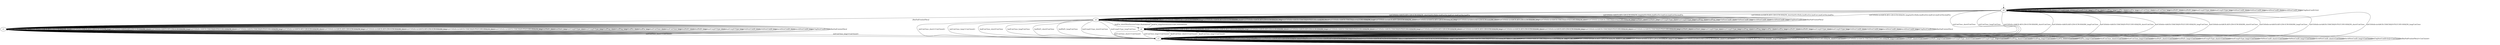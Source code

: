digraph "../results/mvfstModels/mvfst-B-B-0/learnedModel" {
s0 [label=s0];
s1 [label=s1];
s2 [label=s2];
s3 [label=s3];
s4 [label=s4];
s0 -> s0  [label="initPing_short/ "];
s0 -> s0  [label="initPing_long/ "];
s0 -> s3  [label="initConClose_short/ConClose "];
s0 -> s3  [label="initConClose_long/ConClose "];
s0 -> s2  [label="initCltHello-vldACK:AES-128-GCM-SHA256_short/initSvrHello,hndEncExt,hndCert,hndCertVer,hndFin "];
s0 -> s2  [label="initCltHello-vldACK:AES-128-GCM-SHA256_long/initSvrHello,hndEncExt,hndCert,hndCertVer,hndFin "];
s0 -> s3  [label="initCltHello-vldACK:AES-256-GCM-SHA384_short/ConClose "];
s0 -> s3  [label="initCltHello-vldACK:AES-256-GCM-SHA384_long/ConClose "];
s0 -> s3  [label="initCltHello-vldACK:CHACHA20-POLY1305-SHA256_short/ConClose "];
s0 -> s3  [label="initCltHello-vldACK:CHACHA20-POLY1305-SHA256_long/ConClose "];
s0 -> s2  [label="initCltHello-invldACK:AES-128-GCM-SHA256_short/initSvrHello,hndEncExt,hndCert,hndCertVer,hndFin "];
s0 -> s2  [label="initCltHello-invldACK:AES-128-GCM-SHA256_long/initSvrHello,hndEncExt,hndCert,hndCertVer,hndFin "];
s0 -> s3  [label="initCltHello-invldACK:AES-256-GCM-SHA384_short/ConClose "];
s0 -> s3  [label="initCltHello-invldACK:AES-256-GCM-SHA384_long/ConClose "];
s0 -> s3  [label="initCltHello-invldACK:CHACHA20-POLY1305-SHA256_short/ConClose "];
s0 -> s3  [label="initCltHello-invldACK:CHACHA20-POLY1305-SHA256_long/ConClose "];
s0 -> s0  [label="initNoFr_short/ "];
s0 -> s0  [label="initNoFr_long/ "];
s0 -> s0  [label="initUnxpFrType_short/ "];
s0 -> s0  [label="initUnxpFrType_long/ "];
s0 -> s0  [label="hndPing_short/ "];
s0 -> s0  [label="hndPing_long/ "];
s0 -> s0  [label="hndFin_short/ "];
s0 -> s0  [label="hndFin_long/ "];
s0 -> s0  [label="hndConClose_short/ "];
s0 -> s0  [label="hndConClose_long/ "];
s0 -> s0  [label="hndNoFr_short/ "];
s0 -> s0  [label="hndNoFr_long/ "];
s0 -> s0  [label="hndUnxpFrType_short/ "];
s0 -> s0  [label="hndUnxpFrType_long/ "];
s0 -> s0  [label="VldNewConID_short/ "];
s0 -> s0  [label="VldNewConID_long/ "];
s0 -> s0  [label="InvldNewConID_short/ "];
s0 -> s0  [label="InvldNewConID_long/ "];
s0 -> s0  [label="[ChgDestConID-Ori]/ "];
s0 -> s1  [label="[RmPadFrmInitPkts]/ "];
s1 -> s1  [label="initPing_short/ "];
s1 -> s1  [label="initPing_long/ "];
s1 -> s3  [label="initConClose_short/<ConClosed> "];
s1 -> s3  [label="initConClose_long/<ConClosed> "];
s1 -> s1  [label="initCltHello-vldACK:AES-128-GCM-SHA256_short/ "];
s1 -> s1  [label="initCltHello-vldACK:AES-128-GCM-SHA256_long/ "];
s1 -> s1  [label="initCltHello-vldACK:AES-256-GCM-SHA384_short/ "];
s1 -> s1  [label="initCltHello-vldACK:AES-256-GCM-SHA384_long/ "];
s1 -> s1  [label="initCltHello-vldACK:CHACHA20-POLY1305-SHA256_short/ "];
s1 -> s1  [label="initCltHello-vldACK:CHACHA20-POLY1305-SHA256_long/ "];
s1 -> s1  [label="initCltHello-invldACK:AES-128-GCM-SHA256_short/ "];
s1 -> s1  [label="initCltHello-invldACK:AES-128-GCM-SHA256_long/ "];
s1 -> s1  [label="initCltHello-invldACK:AES-256-GCM-SHA384_short/ "];
s1 -> s1  [label="initCltHello-invldACK:AES-256-GCM-SHA384_long/ "];
s1 -> s1  [label="initCltHello-invldACK:CHACHA20-POLY1305-SHA256_short/ "];
s1 -> s1  [label="initCltHello-invldACK:CHACHA20-POLY1305-SHA256_long/ "];
s1 -> s1  [label="initNoFr_short/ "];
s1 -> s1  [label="initNoFr_long/ "];
s1 -> s1  [label="initUnxpFrType_short/ "];
s1 -> s1  [label="initUnxpFrType_long/ "];
s1 -> s1  [label="hndPing_short/ "];
s1 -> s1  [label="hndPing_long/ "];
s1 -> s1  [label="hndFin_short/ "];
s1 -> s1  [label="hndFin_long/ "];
s1 -> s1  [label="hndConClose_short/ "];
s1 -> s1  [label="hndConClose_long/ "];
s1 -> s1  [label="hndNoFr_short/ "];
s1 -> s1  [label="hndNoFr_long/ "];
s1 -> s1  [label="hndUnxpFrType_short/ "];
s1 -> s1  [label="hndUnxpFrType_long/ "];
s1 -> s1  [label="VldNewConID_short/ "];
s1 -> s1  [label="VldNewConID_long/ "];
s1 -> s1  [label="InvldNewConID_short/ "];
s1 -> s1  [label="InvldNewConID_long/ "];
s1 -> s1  [label="[ChgDestConID-Ori]/ "];
s1 -> s1  [label="[RmPadFrmInitPkts]/ "];
s2 -> s2  [label="initPing_short/ "];
s2 -> s2  [label="initPing_long/ "];
s2 -> s3  [label="initConClose_short/<ConClosed> "];
s2 -> s3  [label="initConClose_long/<ConClosed> "];
s2 -> s2  [label="initCltHello-vldACK:AES-128-GCM-SHA256_short/ "];
s2 -> s2  [label="initCltHello-vldACK:AES-128-GCM-SHA256_long/ "];
s2 -> s2  [label="initCltHello-vldACK:AES-256-GCM-SHA384_short/ "];
s2 -> s2  [label="initCltHello-vldACK:AES-256-GCM-SHA384_long/ "];
s2 -> s2  [label="initCltHello-vldACK:CHACHA20-POLY1305-SHA256_short/ "];
s2 -> s2  [label="initCltHello-vldACK:CHACHA20-POLY1305-SHA256_long/ "];
s2 -> s2  [label="initCltHello-invldACK:AES-128-GCM-SHA256_short/ "];
s2 -> s2  [label="initCltHello-invldACK:AES-128-GCM-SHA256_long/ "];
s2 -> s2  [label="initCltHello-invldACK:AES-256-GCM-SHA384_short/ "];
s2 -> s2  [label="initCltHello-invldACK:AES-256-GCM-SHA384_long/ "];
s2 -> s2  [label="initCltHello-invldACK:CHACHA20-POLY1305-SHA256_short/ "];
s2 -> s2  [label="initCltHello-invldACK:CHACHA20-POLY1305-SHA256_long/ "];
s2 -> s2  [label="initNoFr_short/ "];
s2 -> s2  [label="initNoFr_long/ "];
s2 -> s2  [label="initUnxpFrType_short/ "];
s2 -> s2  [label="initUnxpFrType_long/ "];
s2 -> s2  [label="hndPing_short/ "];
s2 -> s2  [label="hndPing_long/ "];
s2 -> s4  [label="hndFin_short/NewSessionTicket,HndshkDone "];
s2 -> s4  [label="hndFin_long/NewSessionTicket,HndshkDone "];
s2 -> s3  [label="hndConClose_short/ConClose "];
s2 -> s3  [label="hndConClose_long/ConClose "];
s2 -> s3  [label="hndNoFr_short/ConClose "];
s2 -> s3  [label="hndNoFr_long/ConClose "];
s2 -> s3  [label="hndUnxpFrType_short/ConClose "];
s2 -> s3  [label="hndUnxpFrType_long/ConClose "];
s2 -> s2  [label="VldNewConID_short/ "];
s2 -> s2  [label="VldNewConID_long/ "];
s2 -> s2  [label="InvldNewConID_short/ "];
s2 -> s2  [label="InvldNewConID_long/ "];
s2 -> s2  [label="[ChgDestConID-Ori]/ "];
s2 -> s2  [label="[RmPadFrmInitPkts]/ "];
s3 -> s3  [label="initPing_short/<ConClosed> "];
s3 -> s3  [label="initPing_long/<ConClosed> "];
s3 -> s3  [label="initConClose_short/<ConClosed> "];
s3 -> s3  [label="initConClose_long/<ConClosed> "];
s3 -> s3  [label="initCltHello-vldACK:AES-128-GCM-SHA256_short/<ConClosed> "];
s3 -> s3  [label="initCltHello-vldACK:AES-128-GCM-SHA256_long/<ConClosed> "];
s3 -> s3  [label="initCltHello-vldACK:AES-256-GCM-SHA384_short/<ConClosed> "];
s3 -> s3  [label="initCltHello-vldACK:AES-256-GCM-SHA384_long/<ConClosed> "];
s3 -> s3  [label="initCltHello-vldACK:CHACHA20-POLY1305-SHA256_short/<ConClosed> "];
s3 -> s3  [label="initCltHello-vldACK:CHACHA20-POLY1305-SHA256_long/<ConClosed> "];
s3 -> s3  [label="initCltHello-invldACK:AES-128-GCM-SHA256_short/<ConClosed> "];
s3 -> s3  [label="initCltHello-invldACK:AES-128-GCM-SHA256_long/<ConClosed> "];
s3 -> s3  [label="initCltHello-invldACK:AES-256-GCM-SHA384_short/<ConClosed> "];
s3 -> s3  [label="initCltHello-invldACK:AES-256-GCM-SHA384_long/<ConClosed> "];
s3 -> s3  [label="initCltHello-invldACK:CHACHA20-POLY1305-SHA256_short/<ConClosed> "];
s3 -> s3  [label="initCltHello-invldACK:CHACHA20-POLY1305-SHA256_long/<ConClosed> "];
s3 -> s3  [label="initNoFr_short/<ConClosed> "];
s3 -> s3  [label="initNoFr_long/<ConClosed> "];
s3 -> s3  [label="initUnxpFrType_short/<ConClosed> "];
s3 -> s3  [label="initUnxpFrType_long/<ConClosed> "];
s3 -> s3  [label="hndPing_short/<ConClosed> "];
s3 -> s3  [label="hndPing_long/<ConClosed> "];
s3 -> s3  [label="hndFin_short/<ConClosed> "];
s3 -> s3  [label="hndFin_long/<ConClosed> "];
s3 -> s3  [label="hndConClose_short/<ConClosed> "];
s3 -> s3  [label="hndConClose_long/<ConClosed> "];
s3 -> s3  [label="hndNoFr_short/<ConClosed> "];
s3 -> s3  [label="hndNoFr_long/<ConClosed> "];
s3 -> s3  [label="hndUnxpFrType_short/<ConClosed> "];
s3 -> s3  [label="hndUnxpFrType_long/<ConClosed> "];
s3 -> s3  [label="VldNewConID_short/<ConClosed> "];
s3 -> s3  [label="VldNewConID_long/<ConClosed> "];
s3 -> s3  [label="InvldNewConID_short/<ConClosed> "];
s3 -> s3  [label="InvldNewConID_long/<ConClosed> "];
s3 -> s3  [label="[ChgDestConID-Ori]/<ConClosed> "];
s3 -> s3  [label="[RmPadFrmInitPkts]/<ConClosed> "];
s4 -> s4  [label="initPing_short/ "];
s4 -> s4  [label="initPing_long/ "];
s4 -> s3  [label="initConClose_short/<ConClosed> "];
s4 -> s3  [label="initConClose_long/<ConClosed> "];
s4 -> s4  [label="initCltHello-vldACK:AES-128-GCM-SHA256_short/ "];
s4 -> s4  [label="initCltHello-vldACK:AES-128-GCM-SHA256_long/ "];
s4 -> s4  [label="initCltHello-vldACK:AES-256-GCM-SHA384_short/ "];
s4 -> s4  [label="initCltHello-vldACK:AES-256-GCM-SHA384_long/ "];
s4 -> s4  [label="initCltHello-vldACK:CHACHA20-POLY1305-SHA256_short/ "];
s4 -> s4  [label="initCltHello-vldACK:CHACHA20-POLY1305-SHA256_long/ "];
s4 -> s4  [label="initCltHello-invldACK:AES-128-GCM-SHA256_short/ "];
s4 -> s4  [label="initCltHello-invldACK:AES-128-GCM-SHA256_long/ "];
s4 -> s4  [label="initCltHello-invldACK:AES-256-GCM-SHA384_short/ "];
s4 -> s4  [label="initCltHello-invldACK:AES-256-GCM-SHA384_long/ "];
s4 -> s4  [label="initCltHello-invldACK:CHACHA20-POLY1305-SHA256_short/ "];
s4 -> s4  [label="initCltHello-invldACK:CHACHA20-POLY1305-SHA256_long/ "];
s4 -> s4  [label="initNoFr_short/ "];
s4 -> s4  [label="initNoFr_long/ "];
s4 -> s4  [label="initUnxpFrType_short/ "];
s4 -> s4  [label="initUnxpFrType_long/ "];
s4 -> s4  [label="hndPing_short/ "];
s4 -> s4  [label="hndPing_long/ "];
s4 -> s4  [label="hndFin_short/ "];
s4 -> s4  [label="hndFin_long/ "];
s4 -> s3  [label="hndConClose_short/<ConClosed> "];
s4 -> s3  [label="hndConClose_long/<ConClosed> "];
s4 -> s4  [label="hndNoFr_short/ "];
s4 -> s4  [label="hndNoFr_long/ "];
s4 -> s4  [label="hndUnxpFrType_short/ "];
s4 -> s4  [label="hndUnxpFrType_long/ "];
s4 -> s4  [label="VldNewConID_short/ "];
s4 -> s4  [label="VldNewConID_long/ "];
s4 -> s4  [label="InvldNewConID_short/ "];
s4 -> s4  [label="InvldNewConID_long/ "];
s4 -> s4  [label="[ChgDestConID-Ori]/ "];
s4 -> s4  [label="[RmPadFrmInitPkts]/ "];
__start0 [label="", shape=none];
__start0 -> s0  [label=""];
}
